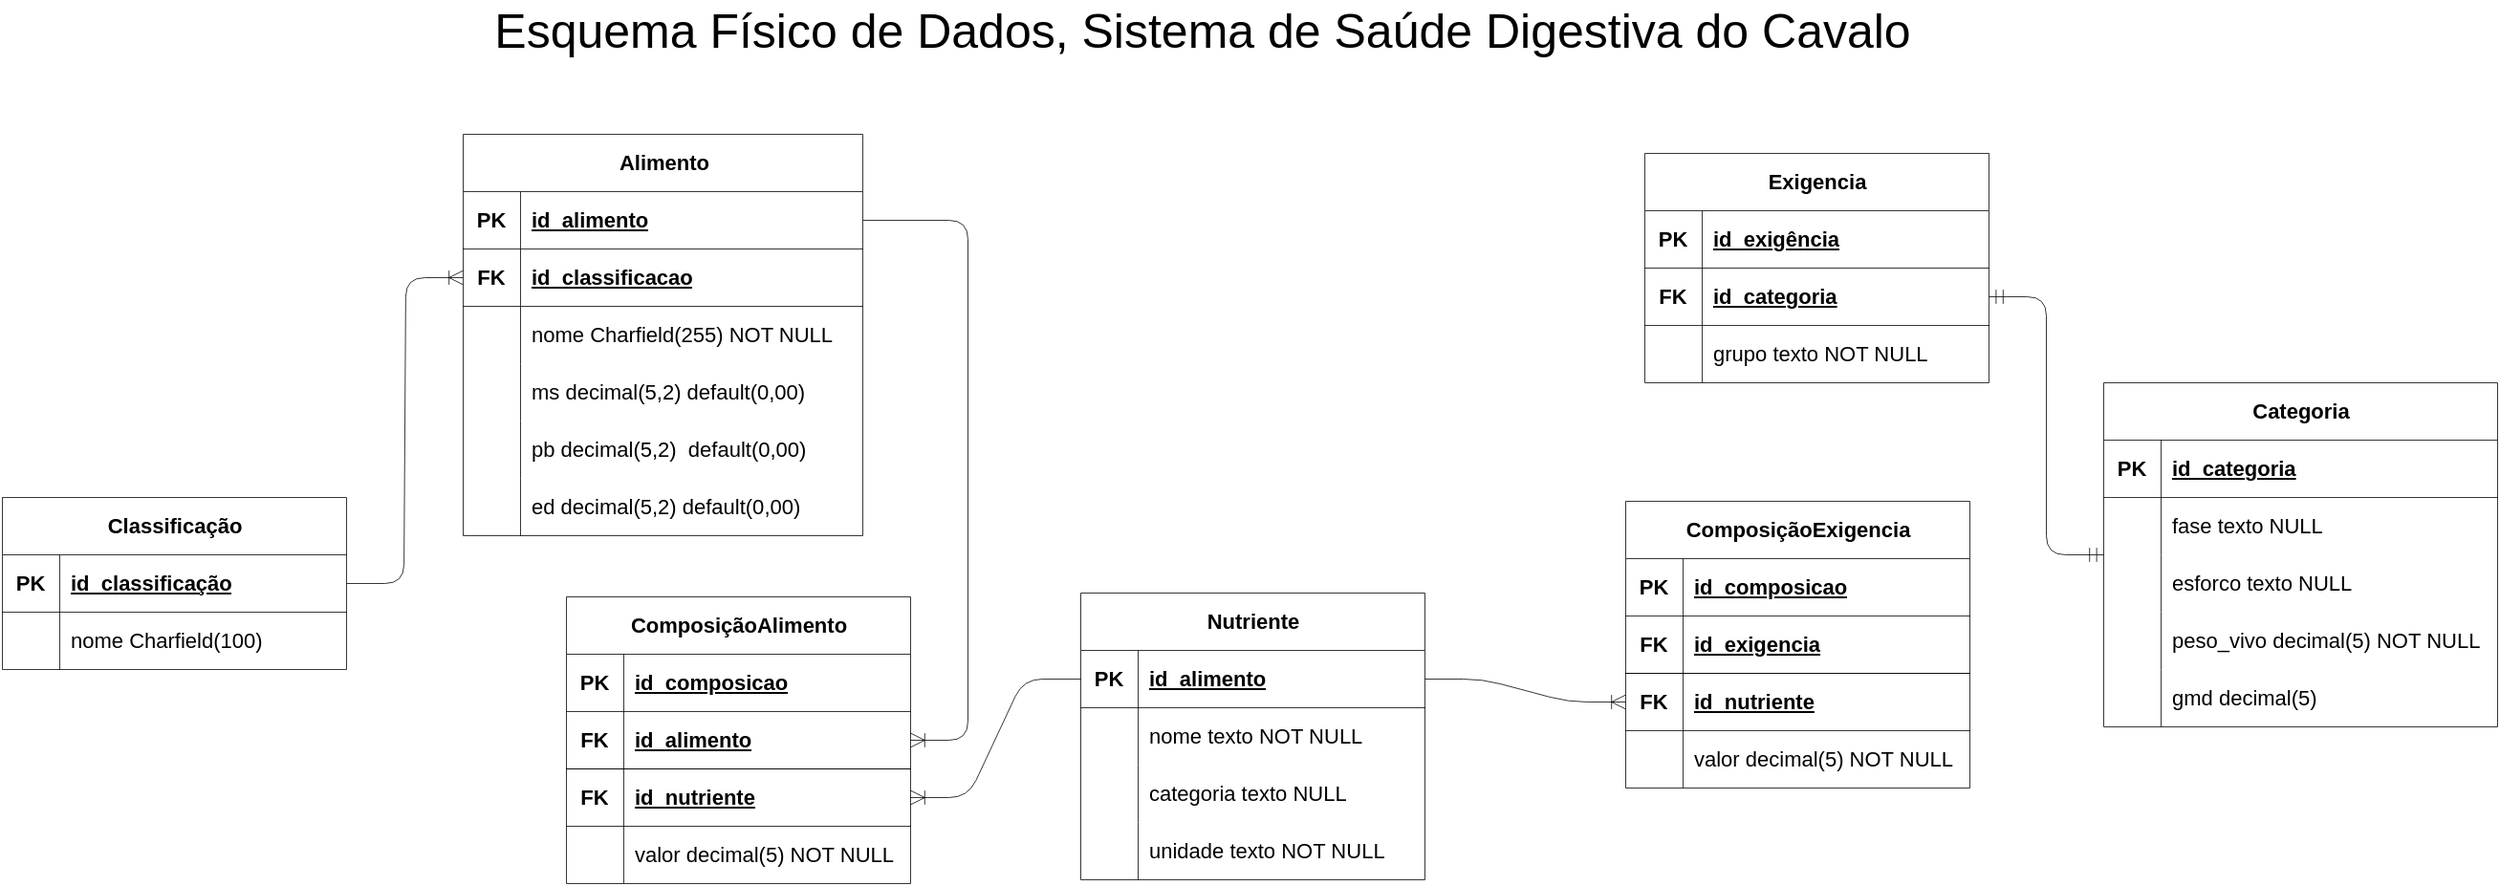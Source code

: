 <mxfile version="27.0.9">
  <diagram name="Página-1" id="KPvdHJg00RffXIqC1usl">
    <mxGraphModel dx="2305" dy="1111" grid="1" gridSize="10" guides="1" tooltips="1" connect="1" arrows="1" fold="1" page="1" pageScale="1" pageWidth="1600" pageHeight="900" math="0" shadow="0">
      <root>
        <mxCell id="0" />
        <mxCell id="1" parent="0" />
        <mxCell id="pjU0xVYOS6cfPmqvlbLo-1" value="&lt;font style=&quot;font-size: 25px;&quot;&gt;Esquema Físico de Dados, Sistema de Saúde Digestiva do Cavalo&lt;/font&gt;" style="text;html=1;align=center;verticalAlign=middle;whiteSpace=wrap;rounded=0;fontFamily=Helvetica;fontSize=11;fontColor=default;labelBackgroundColor=default;" vertex="1" parent="1">
          <mxGeometry x="332" y="150" width="888" height="30" as="geometry" />
        </mxCell>
        <mxCell id="pjU0xVYOS6cfPmqvlbLo-2" value="Classificação" style="shape=table;startSize=30;container=1;collapsible=1;childLayout=tableLayout;fixedRows=1;rowLines=0;fontStyle=1;align=center;resizeLast=1;html=1;strokeColor=default;strokeWidth=0.394;verticalAlign=middle;spacing=0.394;fontFamily=Helvetica;fontSize=11;fontColor=default;labelBackgroundColor=default;fillColor=default;" vertex="1" parent="1">
          <mxGeometry x="148" y="410" width="180" height="90" as="geometry" />
        </mxCell>
        <mxCell id="pjU0xVYOS6cfPmqvlbLo-3" value="" style="shape=tableRow;horizontal=0;startSize=0;swimlaneHead=0;swimlaneBody=0;fillColor=none;collapsible=0;dropTarget=0;points=[[0,0.5],[1,0.5]];portConstraint=eastwest;top=0;left=0;right=0;bottom=1;strokeColor=default;strokeWidth=0.394;align=center;verticalAlign=middle;spacing=0.394;fontFamily=Helvetica;fontSize=11;fontColor=default;labelBackgroundColor=default;" vertex="1" parent="pjU0xVYOS6cfPmqvlbLo-2">
          <mxGeometry y="30" width="180" height="30" as="geometry" />
        </mxCell>
        <mxCell id="pjU0xVYOS6cfPmqvlbLo-4" value="PK" style="shape=partialRectangle;connectable=0;fillColor=none;top=0;left=0;bottom=0;right=0;fontStyle=1;overflow=hidden;whiteSpace=wrap;html=1;strokeColor=default;strokeWidth=0.394;align=center;verticalAlign=middle;spacing=0.394;fontFamily=Helvetica;fontSize=11;fontColor=default;labelBackgroundColor=default;" vertex="1" parent="pjU0xVYOS6cfPmqvlbLo-3">
          <mxGeometry width="30" height="30" as="geometry">
            <mxRectangle width="30" height="30" as="alternateBounds" />
          </mxGeometry>
        </mxCell>
        <mxCell id="pjU0xVYOS6cfPmqvlbLo-5" value="id_classificação" style="shape=partialRectangle;connectable=0;fillColor=none;top=0;left=0;bottom=0;right=0;align=left;spacingLeft=6;fontStyle=5;overflow=hidden;whiteSpace=wrap;html=1;strokeColor=default;strokeWidth=0.394;verticalAlign=middle;spacing=0.394;fontFamily=Helvetica;fontSize=11;fontColor=default;labelBackgroundColor=default;" vertex="1" parent="pjU0xVYOS6cfPmqvlbLo-3">
          <mxGeometry x="30" width="150" height="30" as="geometry">
            <mxRectangle width="150" height="30" as="alternateBounds" />
          </mxGeometry>
        </mxCell>
        <mxCell id="pjU0xVYOS6cfPmqvlbLo-6" value="" style="shape=tableRow;horizontal=0;startSize=0;swimlaneHead=0;swimlaneBody=0;fillColor=none;collapsible=0;dropTarget=0;points=[[0,0.5],[1,0.5]];portConstraint=eastwest;top=0;left=0;right=0;bottom=0;strokeColor=default;strokeWidth=0.394;align=center;verticalAlign=middle;spacing=0.394;fontFamily=Helvetica;fontSize=11;fontColor=default;labelBackgroundColor=default;" vertex="1" parent="pjU0xVYOS6cfPmqvlbLo-2">
          <mxGeometry y="60" width="180" height="30" as="geometry" />
        </mxCell>
        <mxCell id="pjU0xVYOS6cfPmqvlbLo-7" value="" style="shape=partialRectangle;connectable=0;fillColor=none;top=0;left=0;bottom=0;right=0;editable=1;overflow=hidden;whiteSpace=wrap;html=1;strokeColor=default;strokeWidth=0.394;align=center;verticalAlign=middle;spacing=0.394;fontFamily=Helvetica;fontSize=11;fontColor=default;labelBackgroundColor=default;" vertex="1" parent="pjU0xVYOS6cfPmqvlbLo-6">
          <mxGeometry width="30" height="30" as="geometry">
            <mxRectangle width="30" height="30" as="alternateBounds" />
          </mxGeometry>
        </mxCell>
        <mxCell id="pjU0xVYOS6cfPmqvlbLo-8" value="nome Charfield(100)" style="shape=partialRectangle;connectable=0;fillColor=none;top=0;left=0;bottom=0;right=0;align=left;spacingLeft=6;overflow=hidden;whiteSpace=wrap;html=1;strokeColor=default;strokeWidth=0.394;verticalAlign=middle;spacing=0.394;fontFamily=Helvetica;fontSize=11;fontColor=default;labelBackgroundColor=default;" vertex="1" parent="pjU0xVYOS6cfPmqvlbLo-6">
          <mxGeometry x="30" width="150" height="30" as="geometry">
            <mxRectangle width="150" height="30" as="alternateBounds" />
          </mxGeometry>
        </mxCell>
        <mxCell id="pjU0xVYOS6cfPmqvlbLo-9" value="Nutriente" style="shape=table;startSize=30;container=1;collapsible=1;childLayout=tableLayout;fixedRows=1;rowLines=0;fontStyle=1;align=center;resizeLast=1;html=1;strokeColor=default;strokeWidth=0.394;verticalAlign=middle;spacing=0.394;fontFamily=Helvetica;fontSize=11;fontColor=default;labelBackgroundColor=default;fillColor=default;" vertex="1" parent="1">
          <mxGeometry x="712" y="460" width="180" height="150" as="geometry" />
        </mxCell>
        <mxCell id="pjU0xVYOS6cfPmqvlbLo-10" value="" style="shape=tableRow;horizontal=0;startSize=0;swimlaneHead=0;swimlaneBody=0;fillColor=none;collapsible=0;dropTarget=0;points=[[0,0.5],[1,0.5]];portConstraint=eastwest;top=0;left=0;right=0;bottom=1;strokeColor=default;strokeWidth=0.394;align=center;verticalAlign=middle;spacing=0.394;fontFamily=Helvetica;fontSize=11;fontColor=default;labelBackgroundColor=default;" vertex="1" parent="pjU0xVYOS6cfPmqvlbLo-9">
          <mxGeometry y="30" width="180" height="30" as="geometry" />
        </mxCell>
        <mxCell id="pjU0xVYOS6cfPmqvlbLo-11" value="PK" style="shape=partialRectangle;connectable=0;fillColor=none;top=0;left=0;bottom=0;right=0;fontStyle=1;overflow=hidden;whiteSpace=wrap;html=1;strokeColor=default;strokeWidth=0.394;align=center;verticalAlign=middle;spacing=0.394;fontFamily=Helvetica;fontSize=11;fontColor=default;labelBackgroundColor=default;" vertex="1" parent="pjU0xVYOS6cfPmqvlbLo-10">
          <mxGeometry width="30" height="30" as="geometry">
            <mxRectangle width="30" height="30" as="alternateBounds" />
          </mxGeometry>
        </mxCell>
        <mxCell id="pjU0xVYOS6cfPmqvlbLo-12" value="id_alimento" style="shape=partialRectangle;connectable=0;fillColor=none;top=0;left=0;bottom=0;right=0;align=left;spacingLeft=6;fontStyle=5;overflow=hidden;whiteSpace=wrap;html=1;strokeColor=default;strokeWidth=0.394;verticalAlign=middle;spacing=0.394;fontFamily=Helvetica;fontSize=11;fontColor=default;labelBackgroundColor=default;" vertex="1" parent="pjU0xVYOS6cfPmqvlbLo-10">
          <mxGeometry x="30" width="150" height="30" as="geometry">
            <mxRectangle width="150" height="30" as="alternateBounds" />
          </mxGeometry>
        </mxCell>
        <mxCell id="pjU0xVYOS6cfPmqvlbLo-13" value="" style="shape=tableRow;horizontal=0;startSize=0;swimlaneHead=0;swimlaneBody=0;fillColor=none;collapsible=0;dropTarget=0;points=[[0,0.5],[1,0.5]];portConstraint=eastwest;top=0;left=0;right=0;bottom=0;strokeColor=default;strokeWidth=0.394;align=center;verticalAlign=middle;spacing=0.394;fontFamily=Helvetica;fontSize=11;fontColor=default;labelBackgroundColor=default;" vertex="1" parent="pjU0xVYOS6cfPmqvlbLo-9">
          <mxGeometry y="60" width="180" height="30" as="geometry" />
        </mxCell>
        <mxCell id="pjU0xVYOS6cfPmqvlbLo-14" value="" style="shape=partialRectangle;connectable=0;fillColor=none;top=0;left=0;bottom=0;right=0;editable=1;overflow=hidden;whiteSpace=wrap;html=1;strokeColor=default;strokeWidth=0.394;align=center;verticalAlign=middle;spacing=0.394;fontFamily=Helvetica;fontSize=11;fontColor=default;labelBackgroundColor=default;" vertex="1" parent="pjU0xVYOS6cfPmqvlbLo-13">
          <mxGeometry width="30" height="30" as="geometry">
            <mxRectangle width="30" height="30" as="alternateBounds" />
          </mxGeometry>
        </mxCell>
        <mxCell id="pjU0xVYOS6cfPmqvlbLo-15" value="nome texto NOT NULL" style="shape=partialRectangle;connectable=0;fillColor=none;top=0;left=0;bottom=0;right=0;align=left;spacingLeft=6;overflow=hidden;whiteSpace=wrap;html=1;strokeColor=default;strokeWidth=0.394;verticalAlign=middle;spacing=0.394;fontFamily=Helvetica;fontSize=11;fontColor=default;labelBackgroundColor=default;" vertex="1" parent="pjU0xVYOS6cfPmqvlbLo-13">
          <mxGeometry x="30" width="150" height="30" as="geometry">
            <mxRectangle width="150" height="30" as="alternateBounds" />
          </mxGeometry>
        </mxCell>
        <mxCell id="pjU0xVYOS6cfPmqvlbLo-16" value="" style="shape=tableRow;horizontal=0;startSize=0;swimlaneHead=0;swimlaneBody=0;fillColor=none;collapsible=0;dropTarget=0;points=[[0,0.5],[1,0.5]];portConstraint=eastwest;top=0;left=0;right=0;bottom=0;strokeColor=default;strokeWidth=0.394;align=center;verticalAlign=middle;spacing=0.394;fontFamily=Helvetica;fontSize=11;fontColor=default;labelBackgroundColor=default;" vertex="1" parent="pjU0xVYOS6cfPmqvlbLo-9">
          <mxGeometry y="90" width="180" height="30" as="geometry" />
        </mxCell>
        <mxCell id="pjU0xVYOS6cfPmqvlbLo-17" value="" style="shape=partialRectangle;connectable=0;fillColor=none;top=0;left=0;bottom=0;right=0;editable=1;overflow=hidden;whiteSpace=wrap;html=1;strokeColor=default;strokeWidth=0.394;align=center;verticalAlign=middle;spacing=0.394;fontFamily=Helvetica;fontSize=11;fontColor=default;labelBackgroundColor=default;" vertex="1" parent="pjU0xVYOS6cfPmqvlbLo-16">
          <mxGeometry width="30" height="30" as="geometry">
            <mxRectangle width="30" height="30" as="alternateBounds" />
          </mxGeometry>
        </mxCell>
        <mxCell id="pjU0xVYOS6cfPmqvlbLo-18" value="categoria texto NULL" style="shape=partialRectangle;connectable=0;fillColor=none;top=0;left=0;bottom=0;right=0;align=left;spacingLeft=6;overflow=hidden;whiteSpace=wrap;html=1;strokeColor=default;strokeWidth=0.394;verticalAlign=middle;spacing=0.394;fontFamily=Helvetica;fontSize=11;fontColor=default;labelBackgroundColor=default;" vertex="1" parent="pjU0xVYOS6cfPmqvlbLo-16">
          <mxGeometry x="30" width="150" height="30" as="geometry">
            <mxRectangle width="150" height="30" as="alternateBounds" />
          </mxGeometry>
        </mxCell>
        <mxCell id="pjU0xVYOS6cfPmqvlbLo-19" value="" style="shape=tableRow;horizontal=0;startSize=0;swimlaneHead=0;swimlaneBody=0;fillColor=none;collapsible=0;dropTarget=0;points=[[0,0.5],[1,0.5]];portConstraint=eastwest;top=0;left=0;right=0;bottom=0;strokeColor=default;strokeWidth=0.394;align=center;verticalAlign=middle;spacing=0.394;fontFamily=Helvetica;fontSize=11;fontColor=default;labelBackgroundColor=default;" vertex="1" parent="pjU0xVYOS6cfPmqvlbLo-9">
          <mxGeometry y="120" width="180" height="30" as="geometry" />
        </mxCell>
        <mxCell id="pjU0xVYOS6cfPmqvlbLo-20" value="" style="shape=partialRectangle;connectable=0;fillColor=none;top=0;left=0;bottom=0;right=0;editable=1;overflow=hidden;whiteSpace=wrap;html=1;strokeColor=default;strokeWidth=0.394;align=center;verticalAlign=middle;spacing=0.394;fontFamily=Helvetica;fontSize=11;fontColor=default;labelBackgroundColor=default;" vertex="1" parent="pjU0xVYOS6cfPmqvlbLo-19">
          <mxGeometry width="30" height="30" as="geometry">
            <mxRectangle width="30" height="30" as="alternateBounds" />
          </mxGeometry>
        </mxCell>
        <mxCell id="pjU0xVYOS6cfPmqvlbLo-21" value="unidade texto NOT NULL" style="shape=partialRectangle;connectable=0;fillColor=none;top=0;left=0;bottom=0;right=0;align=left;spacingLeft=6;overflow=hidden;whiteSpace=wrap;html=1;strokeColor=default;strokeWidth=0.394;verticalAlign=middle;spacing=0.394;fontFamily=Helvetica;fontSize=11;fontColor=default;labelBackgroundColor=default;" vertex="1" parent="pjU0xVYOS6cfPmqvlbLo-19">
          <mxGeometry x="30" width="150" height="30" as="geometry">
            <mxRectangle width="150" height="30" as="alternateBounds" />
          </mxGeometry>
        </mxCell>
        <mxCell id="pjU0xVYOS6cfPmqvlbLo-22" style="edgeStyle=entityRelationEdgeStyle;shape=connector;curved=0;rounded=1;orthogonalLoop=1;jettySize=auto;html=1;shadow=0;strokeColor=default;strokeWidth=0.394;align=center;verticalAlign=middle;fontFamily=Helvetica;fontSize=12;fontColor=default;labelBackgroundColor=default;endArrow=ERmandOne;flowAnimation=0;startFill=0;startArrow=ERmandOne;endFill=0;" edge="1" parent="1" source="pjU0xVYOS6cfPmqvlbLo-23" target="pjU0xVYOS6cfPmqvlbLo-56">
          <mxGeometry relative="1" as="geometry" />
        </mxCell>
        <mxCell id="pjU0xVYOS6cfPmqvlbLo-23" value="Categoria" style="shape=table;startSize=30;container=1;collapsible=1;childLayout=tableLayout;fixedRows=1;rowLines=0;fontStyle=1;align=center;resizeLast=1;html=1;strokeColor=default;strokeWidth=0.394;verticalAlign=middle;spacing=0.394;fontFamily=Helvetica;fontSize=11;fontColor=default;labelBackgroundColor=default;fillColor=default;" vertex="1" parent="1">
          <mxGeometry x="1247" y="350" width="206" height="180" as="geometry" />
        </mxCell>
        <mxCell id="pjU0xVYOS6cfPmqvlbLo-24" value="" style="shape=tableRow;horizontal=0;startSize=0;swimlaneHead=0;swimlaneBody=0;fillColor=none;collapsible=0;dropTarget=0;points=[[0,0.5],[1,0.5]];portConstraint=eastwest;top=0;left=0;right=0;bottom=1;strokeColor=default;strokeWidth=0.394;align=center;verticalAlign=middle;spacing=0.394;fontFamily=Helvetica;fontSize=11;fontColor=default;labelBackgroundColor=default;" vertex="1" parent="pjU0xVYOS6cfPmqvlbLo-23">
          <mxGeometry y="30" width="206" height="30" as="geometry" />
        </mxCell>
        <mxCell id="pjU0xVYOS6cfPmqvlbLo-25" value="PK" style="shape=partialRectangle;connectable=0;fillColor=none;top=0;left=0;bottom=0;right=0;fontStyle=1;overflow=hidden;whiteSpace=wrap;html=1;strokeColor=default;strokeWidth=0.394;align=center;verticalAlign=middle;spacing=0.394;fontFamily=Helvetica;fontSize=11;fontColor=default;labelBackgroundColor=default;" vertex="1" parent="pjU0xVYOS6cfPmqvlbLo-24">
          <mxGeometry width="30" height="30" as="geometry">
            <mxRectangle width="30" height="30" as="alternateBounds" />
          </mxGeometry>
        </mxCell>
        <mxCell id="pjU0xVYOS6cfPmqvlbLo-26" value="id_categoria" style="shape=partialRectangle;connectable=0;fillColor=none;top=0;left=0;bottom=0;right=0;align=left;spacingLeft=6;fontStyle=5;overflow=hidden;whiteSpace=wrap;html=1;strokeColor=default;strokeWidth=0.394;verticalAlign=middle;spacing=0.394;fontFamily=Helvetica;fontSize=11;fontColor=default;labelBackgroundColor=default;" vertex="1" parent="pjU0xVYOS6cfPmqvlbLo-24">
          <mxGeometry x="30" width="176" height="30" as="geometry">
            <mxRectangle width="176" height="30" as="alternateBounds" />
          </mxGeometry>
        </mxCell>
        <mxCell id="pjU0xVYOS6cfPmqvlbLo-27" value="" style="shape=tableRow;horizontal=0;startSize=0;swimlaneHead=0;swimlaneBody=0;fillColor=none;collapsible=0;dropTarget=0;points=[[0,0.5],[1,0.5]];portConstraint=eastwest;top=0;left=0;right=0;bottom=0;strokeColor=default;strokeWidth=0.394;align=center;verticalAlign=middle;spacing=0.394;fontFamily=Helvetica;fontSize=11;fontColor=default;labelBackgroundColor=default;" vertex="1" parent="pjU0xVYOS6cfPmqvlbLo-23">
          <mxGeometry y="60" width="206" height="30" as="geometry" />
        </mxCell>
        <mxCell id="pjU0xVYOS6cfPmqvlbLo-28" value="" style="shape=partialRectangle;connectable=0;fillColor=none;top=0;left=0;bottom=0;right=0;editable=1;overflow=hidden;whiteSpace=wrap;html=1;strokeColor=default;strokeWidth=0.394;align=center;verticalAlign=middle;spacing=0.394;fontFamily=Helvetica;fontSize=11;fontColor=default;labelBackgroundColor=default;" vertex="1" parent="pjU0xVYOS6cfPmqvlbLo-27">
          <mxGeometry width="30" height="30" as="geometry">
            <mxRectangle width="30" height="30" as="alternateBounds" />
          </mxGeometry>
        </mxCell>
        <mxCell id="pjU0xVYOS6cfPmqvlbLo-29" value="fase texto NULL" style="shape=partialRectangle;connectable=0;fillColor=none;top=0;left=0;bottom=0;right=0;align=left;spacingLeft=6;overflow=hidden;whiteSpace=wrap;html=1;strokeColor=default;strokeWidth=0.394;verticalAlign=middle;spacing=0.394;fontFamily=Helvetica;fontSize=11;fontColor=default;labelBackgroundColor=default;" vertex="1" parent="pjU0xVYOS6cfPmqvlbLo-27">
          <mxGeometry x="30" width="176" height="30" as="geometry">
            <mxRectangle width="176" height="30" as="alternateBounds" />
          </mxGeometry>
        </mxCell>
        <mxCell id="pjU0xVYOS6cfPmqvlbLo-30" value="" style="shape=tableRow;horizontal=0;startSize=0;swimlaneHead=0;swimlaneBody=0;fillColor=none;collapsible=0;dropTarget=0;points=[[0,0.5],[1,0.5]];portConstraint=eastwest;top=0;left=0;right=0;bottom=0;strokeColor=default;strokeWidth=0.394;align=center;verticalAlign=middle;spacing=0.394;fontFamily=Helvetica;fontSize=11;fontColor=default;labelBackgroundColor=default;" vertex="1" parent="pjU0xVYOS6cfPmqvlbLo-23">
          <mxGeometry y="90" width="206" height="30" as="geometry" />
        </mxCell>
        <mxCell id="pjU0xVYOS6cfPmqvlbLo-31" value="" style="shape=partialRectangle;connectable=0;fillColor=none;top=0;left=0;bottom=0;right=0;editable=1;overflow=hidden;whiteSpace=wrap;html=1;strokeColor=default;strokeWidth=0.394;align=center;verticalAlign=middle;spacing=0.394;fontFamily=Helvetica;fontSize=11;fontColor=default;labelBackgroundColor=default;" vertex="1" parent="pjU0xVYOS6cfPmqvlbLo-30">
          <mxGeometry width="30" height="30" as="geometry">
            <mxRectangle width="30" height="30" as="alternateBounds" />
          </mxGeometry>
        </mxCell>
        <mxCell id="pjU0xVYOS6cfPmqvlbLo-32" value="esforco texto NULL&lt;span style=&quot;white-space: pre;&quot;&gt;&#x9;&lt;/span&gt;" style="shape=partialRectangle;connectable=0;fillColor=none;top=0;left=0;bottom=0;right=0;align=left;spacingLeft=6;overflow=hidden;whiteSpace=wrap;html=1;strokeColor=default;strokeWidth=0.394;verticalAlign=middle;spacing=0.394;fontFamily=Helvetica;fontSize=11;fontColor=default;labelBackgroundColor=default;" vertex="1" parent="pjU0xVYOS6cfPmqvlbLo-30">
          <mxGeometry x="30" width="176" height="30" as="geometry">
            <mxRectangle width="176" height="30" as="alternateBounds" />
          </mxGeometry>
        </mxCell>
        <mxCell id="pjU0xVYOS6cfPmqvlbLo-33" value="" style="shape=tableRow;horizontal=0;startSize=0;swimlaneHead=0;swimlaneBody=0;fillColor=none;collapsible=0;dropTarget=0;points=[[0,0.5],[1,0.5]];portConstraint=eastwest;top=0;left=0;right=0;bottom=0;strokeColor=default;strokeWidth=0.394;align=center;verticalAlign=middle;spacing=0.394;fontFamily=Helvetica;fontSize=11;fontColor=default;labelBackgroundColor=default;" vertex="1" parent="pjU0xVYOS6cfPmqvlbLo-23">
          <mxGeometry y="120" width="206" height="30" as="geometry" />
        </mxCell>
        <mxCell id="pjU0xVYOS6cfPmqvlbLo-34" value="" style="shape=partialRectangle;connectable=0;fillColor=none;top=0;left=0;bottom=0;right=0;editable=1;overflow=hidden;whiteSpace=wrap;html=1;strokeColor=default;strokeWidth=0.394;align=center;verticalAlign=middle;spacing=0.394;fontFamily=Helvetica;fontSize=11;fontColor=default;labelBackgroundColor=default;" vertex="1" parent="pjU0xVYOS6cfPmqvlbLo-33">
          <mxGeometry width="30" height="30" as="geometry">
            <mxRectangle width="30" height="30" as="alternateBounds" />
          </mxGeometry>
        </mxCell>
        <mxCell id="pjU0xVYOS6cfPmqvlbLo-35" value="peso_vivo decimal(5) NOT NULL" style="shape=partialRectangle;connectable=0;fillColor=none;top=0;left=0;bottom=0;right=0;align=left;spacingLeft=6;overflow=hidden;whiteSpace=wrap;html=1;strokeColor=default;strokeWidth=0.394;verticalAlign=middle;spacing=0.394;fontFamily=Helvetica;fontSize=11;fontColor=default;labelBackgroundColor=default;" vertex="1" parent="pjU0xVYOS6cfPmqvlbLo-33">
          <mxGeometry x="30" width="176" height="30" as="geometry">
            <mxRectangle width="176" height="30" as="alternateBounds" />
          </mxGeometry>
        </mxCell>
        <mxCell id="pjU0xVYOS6cfPmqvlbLo-36" value="" style="shape=tableRow;horizontal=0;startSize=0;swimlaneHead=0;swimlaneBody=0;fillColor=none;collapsible=0;dropTarget=0;points=[[0,0.5],[1,0.5]];portConstraint=eastwest;top=0;left=0;right=0;bottom=0;strokeColor=default;strokeWidth=0.394;align=center;verticalAlign=middle;spacing=0.394;fontFamily=Helvetica;fontSize=11;fontColor=default;labelBackgroundColor=default;" vertex="1" parent="pjU0xVYOS6cfPmqvlbLo-23">
          <mxGeometry y="150" width="206" height="30" as="geometry" />
        </mxCell>
        <mxCell id="pjU0xVYOS6cfPmqvlbLo-37" value="" style="shape=partialRectangle;connectable=0;fillColor=none;top=0;left=0;bottom=0;right=0;editable=1;overflow=hidden;whiteSpace=wrap;html=1;strokeColor=default;strokeWidth=0.394;align=center;verticalAlign=middle;spacing=0.394;fontFamily=Helvetica;fontSize=11;fontColor=default;labelBackgroundColor=default;" vertex="1" parent="pjU0xVYOS6cfPmqvlbLo-36">
          <mxGeometry width="30" height="30" as="geometry">
            <mxRectangle width="30" height="30" as="alternateBounds" />
          </mxGeometry>
        </mxCell>
        <mxCell id="pjU0xVYOS6cfPmqvlbLo-38" value="gmd decimal(5)" style="shape=partialRectangle;connectable=0;fillColor=none;top=0;left=0;bottom=0;right=0;align=left;spacingLeft=6;overflow=hidden;whiteSpace=wrap;html=1;strokeColor=default;strokeWidth=0.394;verticalAlign=middle;spacing=0.394;fontFamily=Helvetica;fontSize=11;fontColor=default;labelBackgroundColor=default;" vertex="1" parent="pjU0xVYOS6cfPmqvlbLo-36">
          <mxGeometry x="30" width="176" height="30" as="geometry">
            <mxRectangle width="176" height="30" as="alternateBounds" />
          </mxGeometry>
        </mxCell>
        <mxCell id="pjU0xVYOS6cfPmqvlbLo-39" value="ComposiçãoExigencia" style="shape=table;startSize=30;container=1;collapsible=1;childLayout=tableLayout;fixedRows=1;rowLines=0;fontStyle=1;align=center;resizeLast=1;html=1;strokeColor=default;strokeWidth=0.394;verticalAlign=middle;spacing=0.394;fontFamily=Helvetica;fontSize=11;fontColor=default;labelBackgroundColor=default;fillColor=default;" vertex="1" parent="1">
          <mxGeometry x="997" y="412" width="180" height="150" as="geometry" />
        </mxCell>
        <mxCell id="pjU0xVYOS6cfPmqvlbLo-40" value="" style="shape=tableRow;horizontal=0;startSize=0;swimlaneHead=0;swimlaneBody=0;fillColor=none;collapsible=0;dropTarget=0;points=[[0,0.5],[1,0.5]];portConstraint=eastwest;top=0;left=0;right=0;bottom=1;strokeColor=default;strokeWidth=0.394;align=center;verticalAlign=middle;spacing=0.394;fontFamily=Helvetica;fontSize=11;fontColor=default;labelBackgroundColor=default;" vertex="1" parent="pjU0xVYOS6cfPmqvlbLo-39">
          <mxGeometry y="30" width="180" height="30" as="geometry" />
        </mxCell>
        <mxCell id="pjU0xVYOS6cfPmqvlbLo-41" value="&lt;b&gt;PK&lt;/b&gt;" style="shape=partialRectangle;connectable=0;fillColor=none;top=0;left=0;bottom=0;right=0;editable=1;overflow=hidden;whiteSpace=wrap;html=1;strokeColor=default;strokeWidth=0.394;align=center;verticalAlign=middle;spacing=0.394;fontFamily=Helvetica;fontSize=11;fontColor=default;labelBackgroundColor=default;" vertex="1" parent="pjU0xVYOS6cfPmqvlbLo-40">
          <mxGeometry width="30" height="30" as="geometry">
            <mxRectangle width="30" height="30" as="alternateBounds" />
          </mxGeometry>
        </mxCell>
        <mxCell id="pjU0xVYOS6cfPmqvlbLo-42" value="&lt;u&gt;&lt;b&gt;id_composicao&lt;/b&gt;&lt;/u&gt;" style="shape=partialRectangle;connectable=0;fillColor=none;top=0;left=0;bottom=0;right=0;align=left;spacingLeft=6;overflow=hidden;whiteSpace=wrap;html=1;strokeColor=default;strokeWidth=0.394;verticalAlign=middle;spacing=0.394;fontFamily=Helvetica;fontSize=11;fontColor=default;labelBackgroundColor=default;" vertex="1" parent="pjU0xVYOS6cfPmqvlbLo-40">
          <mxGeometry x="30" width="150" height="30" as="geometry">
            <mxRectangle width="150" height="30" as="alternateBounds" />
          </mxGeometry>
        </mxCell>
        <mxCell id="pjU0xVYOS6cfPmqvlbLo-43" value="" style="shape=tableRow;horizontal=0;startSize=0;swimlaneHead=0;swimlaneBody=0;fillColor=none;collapsible=0;dropTarget=0;points=[[0,0.5],[1,0.5]];portConstraint=eastwest;top=0;left=0;right=0;bottom=1;strokeColor=default;strokeWidth=0.394;align=center;verticalAlign=middle;spacing=0.394;fontFamily=Helvetica;fontSize=11;fontColor=default;labelBackgroundColor=default;" vertex="1" parent="pjU0xVYOS6cfPmqvlbLo-39">
          <mxGeometry y="60" width="180" height="30" as="geometry" />
        </mxCell>
        <mxCell id="pjU0xVYOS6cfPmqvlbLo-44" value="&lt;b&gt;FK&lt;/b&gt;" style="shape=partialRectangle;connectable=0;fillColor=none;top=0;left=0;bottom=0;right=0;editable=1;overflow=hidden;whiteSpace=wrap;html=1;strokeColor=default;strokeWidth=0.394;align=center;verticalAlign=middle;spacing=0.394;fontFamily=Helvetica;fontSize=11;fontColor=default;labelBackgroundColor=default;" vertex="1" parent="pjU0xVYOS6cfPmqvlbLo-43">
          <mxGeometry width="30" height="30" as="geometry">
            <mxRectangle width="30" height="30" as="alternateBounds" />
          </mxGeometry>
        </mxCell>
        <mxCell id="pjU0xVYOS6cfPmqvlbLo-45" value="&lt;u&gt;&lt;b&gt;id_exigencia&lt;/b&gt;&lt;/u&gt;" style="shape=partialRectangle;connectable=0;fillColor=none;top=0;left=0;bottom=0;right=0;align=left;spacingLeft=6;overflow=hidden;whiteSpace=wrap;html=1;strokeColor=default;strokeWidth=0.394;verticalAlign=middle;spacing=0.394;fontFamily=Helvetica;fontSize=11;fontColor=default;labelBackgroundColor=default;" vertex="1" parent="pjU0xVYOS6cfPmqvlbLo-43">
          <mxGeometry x="30" width="150" height="30" as="geometry">
            <mxRectangle width="150" height="30" as="alternateBounds" />
          </mxGeometry>
        </mxCell>
        <mxCell id="pjU0xVYOS6cfPmqvlbLo-46" value="" style="shape=tableRow;horizontal=0;startSize=0;swimlaneHead=0;swimlaneBody=0;fillColor=none;collapsible=0;dropTarget=0;points=[[0,0.5],[1,0.5]];portConstraint=eastwest;top=1;left=0;right=0;bottom=1;strokeColor=default;strokeWidth=0.394;align=center;verticalAlign=middle;spacing=0.394;fontFamily=Helvetica;fontSize=11;fontColor=default;labelBackgroundColor=default;" vertex="1" parent="pjU0xVYOS6cfPmqvlbLo-39">
          <mxGeometry y="90" width="180" height="30" as="geometry" />
        </mxCell>
        <mxCell id="pjU0xVYOS6cfPmqvlbLo-47" value="&lt;b&gt;FK&lt;/b&gt;" style="shape=partialRectangle;connectable=0;fillColor=none;top=0;left=0;bottom=0;right=0;editable=1;overflow=hidden;whiteSpace=wrap;html=1;strokeColor=default;strokeWidth=0.394;align=center;verticalAlign=middle;spacing=0.394;fontFamily=Helvetica;fontSize=11;fontColor=default;labelBackgroundColor=default;" vertex="1" parent="pjU0xVYOS6cfPmqvlbLo-46">
          <mxGeometry width="30" height="30" as="geometry">
            <mxRectangle width="30" height="30" as="alternateBounds" />
          </mxGeometry>
        </mxCell>
        <mxCell id="pjU0xVYOS6cfPmqvlbLo-48" value="&lt;u&gt;&lt;b&gt;id_nutriente&lt;/b&gt;&lt;/u&gt;" style="shape=partialRectangle;connectable=0;fillColor=none;top=0;left=0;bottom=0;right=0;align=left;spacingLeft=6;overflow=hidden;whiteSpace=wrap;html=1;strokeColor=default;strokeWidth=0.394;verticalAlign=middle;spacing=0.394;fontFamily=Helvetica;fontSize=11;fontColor=default;labelBackgroundColor=default;" vertex="1" parent="pjU0xVYOS6cfPmqvlbLo-46">
          <mxGeometry x="30" width="150" height="30" as="geometry">
            <mxRectangle width="150" height="30" as="alternateBounds" />
          </mxGeometry>
        </mxCell>
        <mxCell id="pjU0xVYOS6cfPmqvlbLo-49" value="" style="shape=tableRow;horizontal=0;startSize=0;swimlaneHead=0;swimlaneBody=0;fillColor=none;collapsible=0;dropTarget=0;points=[[0,0.5],[1,0.5]];portConstraint=eastwest;top=0;left=0;right=0;bottom=0;strokeColor=default;strokeWidth=0.394;align=center;verticalAlign=middle;spacing=0.394;fontFamily=Helvetica;fontSize=11;fontColor=default;labelBackgroundColor=default;" vertex="1" parent="pjU0xVYOS6cfPmqvlbLo-39">
          <mxGeometry y="120" width="180" height="30" as="geometry" />
        </mxCell>
        <mxCell id="pjU0xVYOS6cfPmqvlbLo-50" value="" style="shape=partialRectangle;connectable=0;fillColor=none;top=0;left=0;bottom=0;right=0;editable=1;overflow=hidden;whiteSpace=wrap;html=1;strokeColor=default;strokeWidth=0.394;align=center;verticalAlign=middle;spacing=0.394;fontFamily=Helvetica;fontSize=11;fontColor=default;labelBackgroundColor=default;" vertex="1" parent="pjU0xVYOS6cfPmqvlbLo-49">
          <mxGeometry width="30" height="30" as="geometry">
            <mxRectangle width="30" height="30" as="alternateBounds" />
          </mxGeometry>
        </mxCell>
        <mxCell id="pjU0xVYOS6cfPmqvlbLo-51" value="valor decimal(5) NOT NULL" style="shape=partialRectangle;connectable=0;fillColor=none;top=0;left=0;bottom=0;right=0;align=left;spacingLeft=6;overflow=hidden;whiteSpace=wrap;html=1;strokeColor=default;strokeWidth=0.394;verticalAlign=middle;spacing=0.394;fontFamily=Helvetica;fontSize=11;fontColor=default;labelBackgroundColor=default;" vertex="1" parent="pjU0xVYOS6cfPmqvlbLo-49">
          <mxGeometry x="30" width="150" height="30" as="geometry">
            <mxRectangle width="150" height="30" as="alternateBounds" />
          </mxGeometry>
        </mxCell>
        <mxCell id="pjU0xVYOS6cfPmqvlbLo-52" value="Exigencia" style="shape=table;startSize=30;container=1;collapsible=1;childLayout=tableLayout;fixedRows=1;rowLines=0;fontStyle=1;align=center;resizeLast=1;html=1;strokeColor=default;strokeWidth=0.394;verticalAlign=middle;spacing=0.394;fontFamily=Helvetica;fontSize=11;fontColor=default;labelBackgroundColor=default;fillColor=default;" vertex="1" parent="1">
          <mxGeometry x="1007" y="230" width="180" height="120" as="geometry" />
        </mxCell>
        <mxCell id="pjU0xVYOS6cfPmqvlbLo-53" value="" style="shape=tableRow;horizontal=0;startSize=0;swimlaneHead=0;swimlaneBody=0;fillColor=none;collapsible=0;dropTarget=0;points=[[0,0.5],[1,0.5]];portConstraint=eastwest;top=0;left=0;right=0;bottom=1;strokeColor=default;strokeWidth=0.394;align=center;verticalAlign=middle;spacing=0.394;fontFamily=Helvetica;fontSize=11;fontColor=default;labelBackgroundColor=default;" vertex="1" parent="pjU0xVYOS6cfPmqvlbLo-52">
          <mxGeometry y="30" width="180" height="30" as="geometry" />
        </mxCell>
        <mxCell id="pjU0xVYOS6cfPmqvlbLo-54" value="PK" style="shape=partialRectangle;connectable=0;fillColor=none;top=0;left=0;bottom=0;right=0;fontStyle=1;overflow=hidden;whiteSpace=wrap;html=1;strokeColor=default;strokeWidth=0.394;align=center;verticalAlign=middle;spacing=0.394;fontFamily=Helvetica;fontSize=11;fontColor=default;labelBackgroundColor=default;" vertex="1" parent="pjU0xVYOS6cfPmqvlbLo-53">
          <mxGeometry width="30" height="30" as="geometry">
            <mxRectangle width="30" height="30" as="alternateBounds" />
          </mxGeometry>
        </mxCell>
        <mxCell id="pjU0xVYOS6cfPmqvlbLo-55" value="id_exigência" style="shape=partialRectangle;connectable=0;fillColor=none;top=0;left=0;bottom=0;right=0;align=left;spacingLeft=6;fontStyle=5;overflow=hidden;whiteSpace=wrap;html=1;strokeColor=default;strokeWidth=0.394;verticalAlign=middle;spacing=0.394;fontFamily=Helvetica;fontSize=11;fontColor=default;labelBackgroundColor=default;" vertex="1" parent="pjU0xVYOS6cfPmqvlbLo-53">
          <mxGeometry x="30" width="150" height="30" as="geometry">
            <mxRectangle width="150" height="30" as="alternateBounds" />
          </mxGeometry>
        </mxCell>
        <mxCell id="pjU0xVYOS6cfPmqvlbLo-56" value="" style="shape=tableRow;horizontal=0;startSize=0;swimlaneHead=0;swimlaneBody=0;fillColor=none;collapsible=0;dropTarget=0;points=[[0,0.5],[1,0.5]];portConstraint=eastwest;top=0;left=0;right=0;bottom=1;strokeColor=default;strokeWidth=0.394;align=center;verticalAlign=middle;spacing=0.394;fontFamily=Helvetica;fontSize=11;fontColor=default;labelBackgroundColor=default;" vertex="1" parent="pjU0xVYOS6cfPmqvlbLo-52">
          <mxGeometry y="60" width="180" height="30" as="geometry" />
        </mxCell>
        <mxCell id="pjU0xVYOS6cfPmqvlbLo-57" value="&lt;b&gt;FK&lt;/b&gt;" style="shape=partialRectangle;connectable=0;fillColor=none;top=0;left=0;bottom=0;right=0;editable=1;overflow=hidden;whiteSpace=wrap;html=1;strokeColor=default;strokeWidth=0.394;align=center;verticalAlign=middle;spacing=0.394;fontFamily=Helvetica;fontSize=11;fontColor=default;labelBackgroundColor=default;" vertex="1" parent="pjU0xVYOS6cfPmqvlbLo-56">
          <mxGeometry width="30" height="30" as="geometry">
            <mxRectangle width="30" height="30" as="alternateBounds" />
          </mxGeometry>
        </mxCell>
        <mxCell id="pjU0xVYOS6cfPmqvlbLo-58" value="&lt;b&gt;&lt;u&gt;id_categoria&lt;/u&gt;&lt;/b&gt;" style="shape=partialRectangle;connectable=0;fillColor=none;top=0;left=0;bottom=0;right=0;align=left;spacingLeft=6;overflow=hidden;whiteSpace=wrap;html=1;strokeColor=default;strokeWidth=0.394;verticalAlign=middle;spacing=0.394;fontFamily=Helvetica;fontSize=11;fontColor=default;labelBackgroundColor=default;" vertex="1" parent="pjU0xVYOS6cfPmqvlbLo-56">
          <mxGeometry x="30" width="150" height="30" as="geometry">
            <mxRectangle width="150" height="30" as="alternateBounds" />
          </mxGeometry>
        </mxCell>
        <mxCell id="pjU0xVYOS6cfPmqvlbLo-59" value="" style="shape=tableRow;horizontal=0;startSize=0;swimlaneHead=0;swimlaneBody=0;fillColor=none;collapsible=0;dropTarget=0;points=[[0,0.5],[1,0.5]];portConstraint=eastwest;top=0;left=0;right=0;bottom=0;strokeColor=default;strokeWidth=0.394;align=center;verticalAlign=middle;spacing=0.394;fontFamily=Helvetica;fontSize=11;fontColor=default;labelBackgroundColor=default;" vertex="1" parent="pjU0xVYOS6cfPmqvlbLo-52">
          <mxGeometry y="90" width="180" height="30" as="geometry" />
        </mxCell>
        <mxCell id="pjU0xVYOS6cfPmqvlbLo-60" value="" style="shape=partialRectangle;connectable=0;fillColor=none;top=0;left=0;bottom=0;right=0;editable=1;overflow=hidden;whiteSpace=wrap;html=1;strokeColor=default;strokeWidth=0.394;align=center;verticalAlign=middle;spacing=0.394;fontFamily=Helvetica;fontSize=11;fontColor=default;labelBackgroundColor=default;" vertex="1" parent="pjU0xVYOS6cfPmqvlbLo-59">
          <mxGeometry width="30" height="30" as="geometry">
            <mxRectangle width="30" height="30" as="alternateBounds" />
          </mxGeometry>
        </mxCell>
        <mxCell id="pjU0xVYOS6cfPmqvlbLo-61" value="grupo&lt;span style=&quot;background-color: light-dark(#ffffff, var(--ge-dark-color, #121212)); color: light-dark(rgb(0, 0, 0), rgb(255, 255, 255));&quot;&gt;&amp;nbsp;texto NOT NULL&lt;/span&gt;" style="shape=partialRectangle;connectable=0;fillColor=none;top=0;left=0;bottom=0;right=0;align=left;spacingLeft=6;overflow=hidden;whiteSpace=wrap;html=1;strokeColor=default;strokeWidth=0.394;verticalAlign=middle;spacing=0.394;fontFamily=Helvetica;fontSize=11;fontColor=default;labelBackgroundColor=default;" vertex="1" parent="pjU0xVYOS6cfPmqvlbLo-59">
          <mxGeometry x="30" width="150" height="30" as="geometry">
            <mxRectangle width="150" height="30" as="alternateBounds" />
          </mxGeometry>
        </mxCell>
        <mxCell id="pjU0xVYOS6cfPmqvlbLo-62" value="Alimento" style="shape=table;startSize=30;container=1;collapsible=1;childLayout=tableLayout;fixedRows=1;rowLines=0;fontStyle=1;align=center;resizeLast=1;html=1;strokeColor=default;strokeWidth=0.394;verticalAlign=middle;spacing=0.394;fontFamily=Helvetica;fontSize=11;fontColor=default;labelBackgroundColor=default;fillColor=default;" vertex="1" parent="1">
          <mxGeometry x="389" y="220" width="209" height="210" as="geometry" />
        </mxCell>
        <mxCell id="pjU0xVYOS6cfPmqvlbLo-63" value="" style="shape=tableRow;horizontal=0;startSize=0;swimlaneHead=0;swimlaneBody=0;fillColor=none;collapsible=0;dropTarget=0;points=[[0,0.5],[1,0.5]];portConstraint=eastwest;top=0;left=0;right=0;bottom=1;strokeColor=default;strokeWidth=0.394;align=center;verticalAlign=middle;spacing=0.394;fontFamily=Helvetica;fontSize=11;fontColor=default;labelBackgroundColor=default;" vertex="1" parent="pjU0xVYOS6cfPmqvlbLo-62">
          <mxGeometry y="30" width="209" height="30" as="geometry" />
        </mxCell>
        <mxCell id="pjU0xVYOS6cfPmqvlbLo-64" value="PK" style="shape=partialRectangle;connectable=0;fillColor=none;top=0;left=0;bottom=0;right=0;fontStyle=1;overflow=hidden;whiteSpace=wrap;html=1;strokeColor=default;strokeWidth=0.394;align=center;verticalAlign=middle;spacing=0.394;fontFamily=Helvetica;fontSize=11;fontColor=default;labelBackgroundColor=default;" vertex="1" parent="pjU0xVYOS6cfPmqvlbLo-63">
          <mxGeometry width="30" height="30" as="geometry">
            <mxRectangle width="30" height="30" as="alternateBounds" />
          </mxGeometry>
        </mxCell>
        <mxCell id="pjU0xVYOS6cfPmqvlbLo-65" value="id_alimento" style="shape=partialRectangle;connectable=0;fillColor=none;top=0;left=0;bottom=0;right=0;align=left;spacingLeft=6;fontStyle=5;overflow=hidden;whiteSpace=wrap;html=1;strokeColor=default;strokeWidth=0.394;verticalAlign=middle;spacing=0.394;fontFamily=Helvetica;fontSize=11;fontColor=default;labelBackgroundColor=default;" vertex="1" parent="pjU0xVYOS6cfPmqvlbLo-63">
          <mxGeometry x="30" width="179" height="30" as="geometry">
            <mxRectangle width="179" height="30" as="alternateBounds" />
          </mxGeometry>
        </mxCell>
        <mxCell id="pjU0xVYOS6cfPmqvlbLo-66" value="" style="shape=tableRow;horizontal=0;startSize=0;swimlaneHead=0;swimlaneBody=0;fillColor=none;collapsible=0;dropTarget=0;points=[[0,0.5],[1,0.5]];portConstraint=eastwest;top=0;left=0;right=0;bottom=1;strokeColor=default;strokeWidth=0.394;align=center;verticalAlign=middle;spacing=0.394;fontFamily=Helvetica;fontSize=11;fontColor=default;labelBackgroundColor=default;" vertex="1" parent="pjU0xVYOS6cfPmqvlbLo-62">
          <mxGeometry y="60" width="209" height="30" as="geometry" />
        </mxCell>
        <mxCell id="pjU0xVYOS6cfPmqvlbLo-67" value="FK" style="shape=partialRectangle;connectable=0;fillColor=none;top=0;left=0;bottom=0;right=0;fontStyle=1;overflow=hidden;whiteSpace=wrap;html=1;strokeColor=default;strokeWidth=0.394;align=center;verticalAlign=middle;spacing=0.394;fontFamily=Helvetica;fontSize=11;fontColor=default;labelBackgroundColor=default;" vertex="1" parent="pjU0xVYOS6cfPmqvlbLo-66">
          <mxGeometry width="30" height="30" as="geometry">
            <mxRectangle width="30" height="30" as="alternateBounds" />
          </mxGeometry>
        </mxCell>
        <mxCell id="pjU0xVYOS6cfPmqvlbLo-68" value="id_classificacao" style="shape=partialRectangle;connectable=0;fillColor=none;top=0;left=0;bottom=0;right=0;align=left;spacingLeft=6;fontStyle=5;overflow=hidden;whiteSpace=wrap;html=1;strokeColor=default;strokeWidth=0.394;verticalAlign=middle;spacing=0.394;fontFamily=Helvetica;fontSize=11;fontColor=default;labelBackgroundColor=default;" vertex="1" parent="pjU0xVYOS6cfPmqvlbLo-66">
          <mxGeometry x="30" width="179" height="30" as="geometry">
            <mxRectangle width="179" height="30" as="alternateBounds" />
          </mxGeometry>
        </mxCell>
        <mxCell id="pjU0xVYOS6cfPmqvlbLo-69" value="" style="shape=tableRow;horizontal=0;startSize=0;swimlaneHead=0;swimlaneBody=0;fillColor=none;collapsible=0;dropTarget=0;points=[[0,0.5],[1,0.5]];portConstraint=eastwest;top=0;left=0;right=0;bottom=0;strokeColor=default;strokeWidth=0.394;align=center;verticalAlign=middle;spacing=0.394;fontFamily=Helvetica;fontSize=11;fontColor=default;labelBackgroundColor=default;" vertex="1" parent="pjU0xVYOS6cfPmqvlbLo-62">
          <mxGeometry y="90" width="209" height="30" as="geometry" />
        </mxCell>
        <mxCell id="pjU0xVYOS6cfPmqvlbLo-70" value="" style="shape=partialRectangle;connectable=0;fillColor=none;top=0;left=0;bottom=0;right=0;editable=1;overflow=hidden;whiteSpace=wrap;html=1;strokeColor=default;strokeWidth=0.394;align=center;verticalAlign=middle;spacing=0.394;fontFamily=Helvetica;fontSize=11;fontColor=default;labelBackgroundColor=default;" vertex="1" parent="pjU0xVYOS6cfPmqvlbLo-69">
          <mxGeometry width="30" height="30" as="geometry">
            <mxRectangle width="30" height="30" as="alternateBounds" />
          </mxGeometry>
        </mxCell>
        <mxCell id="pjU0xVYOS6cfPmqvlbLo-71" value="nome Charfield(255) NOT NULL" style="shape=partialRectangle;connectable=0;fillColor=none;top=0;left=0;bottom=0;right=0;align=left;spacingLeft=6;overflow=hidden;whiteSpace=wrap;html=1;strokeColor=default;strokeWidth=0.394;verticalAlign=middle;spacing=0.394;fontFamily=Helvetica;fontSize=11;fontColor=default;labelBackgroundColor=default;" vertex="1" parent="pjU0xVYOS6cfPmqvlbLo-69">
          <mxGeometry x="30" width="179" height="30" as="geometry">
            <mxRectangle width="179" height="30" as="alternateBounds" />
          </mxGeometry>
        </mxCell>
        <mxCell id="pjU0xVYOS6cfPmqvlbLo-72" value="" style="shape=tableRow;horizontal=0;startSize=0;swimlaneHead=0;swimlaneBody=0;fillColor=none;collapsible=0;dropTarget=0;points=[[0,0.5],[1,0.5]];portConstraint=eastwest;top=0;left=0;right=0;bottom=0;strokeColor=default;strokeWidth=0.394;align=center;verticalAlign=middle;spacing=0.394;fontFamily=Helvetica;fontSize=11;fontColor=default;labelBackgroundColor=default;" vertex="1" parent="pjU0xVYOS6cfPmqvlbLo-62">
          <mxGeometry y="120" width="209" height="30" as="geometry" />
        </mxCell>
        <mxCell id="pjU0xVYOS6cfPmqvlbLo-73" value="" style="shape=partialRectangle;connectable=0;fillColor=none;top=0;left=0;bottom=0;right=0;editable=1;overflow=hidden;whiteSpace=wrap;html=1;strokeColor=default;strokeWidth=0.394;align=center;verticalAlign=middle;spacing=0.394;fontFamily=Helvetica;fontSize=11;fontColor=default;labelBackgroundColor=default;" vertex="1" parent="pjU0xVYOS6cfPmqvlbLo-72">
          <mxGeometry width="30" height="30" as="geometry">
            <mxRectangle width="30" height="30" as="alternateBounds" />
          </mxGeometry>
        </mxCell>
        <mxCell id="pjU0xVYOS6cfPmqvlbLo-74" value="ms decimal(5,2) default(0&lt;span style=&quot;background-color: light-dark(#ffffff, var(--ge-dark-color, #121212)); color: light-dark(rgb(0, 0, 0), rgb(255, 255, 255));&quot;&gt;,00)&lt;/span&gt;" style="shape=partialRectangle;connectable=0;fillColor=none;top=0;left=0;bottom=0;right=0;align=left;spacingLeft=6;overflow=hidden;whiteSpace=wrap;html=1;strokeColor=default;strokeWidth=0.394;verticalAlign=middle;spacing=0.394;fontFamily=Helvetica;fontSize=11;fontColor=default;labelBackgroundColor=default;" vertex="1" parent="pjU0xVYOS6cfPmqvlbLo-72">
          <mxGeometry x="30" width="179" height="30" as="geometry">
            <mxRectangle width="179" height="30" as="alternateBounds" />
          </mxGeometry>
        </mxCell>
        <mxCell id="pjU0xVYOS6cfPmqvlbLo-75" value="" style="shape=tableRow;horizontal=0;startSize=0;swimlaneHead=0;swimlaneBody=0;fillColor=none;collapsible=0;dropTarget=0;points=[[0,0.5],[1,0.5]];portConstraint=eastwest;top=0;left=0;right=0;bottom=0;strokeColor=default;strokeWidth=0.394;align=center;verticalAlign=middle;spacing=0.394;fontFamily=Helvetica;fontSize=11;fontColor=default;labelBackgroundColor=default;" vertex="1" parent="pjU0xVYOS6cfPmqvlbLo-62">
          <mxGeometry y="150" width="209" height="30" as="geometry" />
        </mxCell>
        <mxCell id="pjU0xVYOS6cfPmqvlbLo-76" value="" style="shape=partialRectangle;connectable=0;fillColor=none;top=0;left=0;bottom=0;right=0;editable=1;overflow=hidden;whiteSpace=wrap;html=1;strokeColor=default;strokeWidth=0.394;align=center;verticalAlign=middle;spacing=0.394;fontFamily=Helvetica;fontSize=11;fontColor=default;labelBackgroundColor=default;" vertex="1" parent="pjU0xVYOS6cfPmqvlbLo-75">
          <mxGeometry width="30" height="30" as="geometry">
            <mxRectangle width="30" height="30" as="alternateBounds" />
          </mxGeometry>
        </mxCell>
        <mxCell id="pjU0xVYOS6cfPmqvlbLo-77" value="pb decimal(5,2)&amp;nbsp; default(0&lt;span style=&quot;color: light-dark(rgb(0, 0, 0), rgb(255, 255, 255)); background-color: light-dark(#ffffff, var(--ge-dark-color, #121212));&quot;&gt;,00)&lt;/span&gt;" style="shape=partialRectangle;connectable=0;fillColor=none;top=0;left=0;bottom=0;right=0;align=left;spacingLeft=6;overflow=hidden;whiteSpace=wrap;html=1;strokeColor=default;strokeWidth=0.394;verticalAlign=middle;spacing=0.394;fontFamily=Helvetica;fontSize=11;fontColor=default;labelBackgroundColor=default;" vertex="1" parent="pjU0xVYOS6cfPmqvlbLo-75">
          <mxGeometry x="30" width="179" height="30" as="geometry">
            <mxRectangle width="179" height="30" as="alternateBounds" />
          </mxGeometry>
        </mxCell>
        <mxCell id="pjU0xVYOS6cfPmqvlbLo-78" value="" style="shape=tableRow;horizontal=0;startSize=0;swimlaneHead=0;swimlaneBody=0;fillColor=none;collapsible=0;dropTarget=0;points=[[0,0.5],[1,0.5]];portConstraint=eastwest;top=0;left=0;right=0;bottom=0;strokeColor=default;strokeWidth=0.394;align=center;verticalAlign=middle;spacing=0.394;fontFamily=Helvetica;fontSize=11;fontColor=default;labelBackgroundColor=default;" vertex="1" parent="pjU0xVYOS6cfPmqvlbLo-62">
          <mxGeometry y="180" width="209" height="30" as="geometry" />
        </mxCell>
        <mxCell id="pjU0xVYOS6cfPmqvlbLo-79" value="" style="shape=partialRectangle;connectable=0;fillColor=none;top=0;left=0;bottom=0;right=0;editable=1;overflow=hidden;whiteSpace=wrap;html=1;strokeColor=default;strokeWidth=0.394;align=center;verticalAlign=middle;spacing=0.394;fontFamily=Helvetica;fontSize=11;fontColor=default;labelBackgroundColor=default;" vertex="1" parent="pjU0xVYOS6cfPmqvlbLo-78">
          <mxGeometry width="30" height="30" as="geometry">
            <mxRectangle width="30" height="30" as="alternateBounds" />
          </mxGeometry>
        </mxCell>
        <mxCell id="pjU0xVYOS6cfPmqvlbLo-80" value="ed decimal(5,2) default(0&lt;span style=&quot;color: light-dark(rgb(0, 0, 0), rgb(255, 255, 255)); background-color: light-dark(#ffffff, var(--ge-dark-color, #121212));&quot;&gt;,00)&lt;/span&gt;" style="shape=partialRectangle;connectable=0;fillColor=none;top=0;left=0;bottom=0;right=0;align=left;spacingLeft=6;overflow=hidden;whiteSpace=wrap;html=1;strokeColor=default;strokeWidth=0.394;verticalAlign=middle;spacing=0.394;fontFamily=Helvetica;fontSize=11;fontColor=default;labelBackgroundColor=default;" vertex="1" parent="pjU0xVYOS6cfPmqvlbLo-78">
          <mxGeometry x="30" width="179" height="30" as="geometry">
            <mxRectangle width="179" height="30" as="alternateBounds" />
          </mxGeometry>
        </mxCell>
        <mxCell id="pjU0xVYOS6cfPmqvlbLo-81" value="ComposiçãoAlimento" style="shape=table;startSize=30;container=1;collapsible=1;childLayout=tableLayout;fixedRows=1;rowLines=0;fontStyle=1;align=center;resizeLast=1;html=1;strokeColor=default;strokeWidth=0.394;verticalAlign=middle;spacing=0.394;fontFamily=Helvetica;fontSize=11;fontColor=default;labelBackgroundColor=default;fillColor=default;" vertex="1" parent="1">
          <mxGeometry x="443" y="462" width="180" height="150" as="geometry" />
        </mxCell>
        <mxCell id="pjU0xVYOS6cfPmqvlbLo-82" value="" style="shape=tableRow;horizontal=0;startSize=0;swimlaneHead=0;swimlaneBody=0;fillColor=none;collapsible=0;dropTarget=0;points=[[0,0.5],[1,0.5]];portConstraint=eastwest;top=0;left=0;right=0;bottom=1;strokeColor=default;strokeWidth=0.394;align=center;verticalAlign=middle;spacing=0.394;fontFamily=Helvetica;fontSize=11;fontColor=default;labelBackgroundColor=default;" vertex="1" parent="pjU0xVYOS6cfPmqvlbLo-81">
          <mxGeometry y="30" width="180" height="30" as="geometry" />
        </mxCell>
        <mxCell id="pjU0xVYOS6cfPmqvlbLo-83" value="&lt;b&gt;PK&lt;/b&gt;" style="shape=partialRectangle;connectable=0;fillColor=none;top=0;left=0;bottom=0;right=0;editable=1;overflow=hidden;whiteSpace=wrap;html=1;strokeColor=default;strokeWidth=0.394;align=center;verticalAlign=middle;spacing=0.394;fontFamily=Helvetica;fontSize=11;fontColor=default;labelBackgroundColor=default;" vertex="1" parent="pjU0xVYOS6cfPmqvlbLo-82">
          <mxGeometry width="30" height="30" as="geometry">
            <mxRectangle width="30" height="30" as="alternateBounds" />
          </mxGeometry>
        </mxCell>
        <mxCell id="pjU0xVYOS6cfPmqvlbLo-84" value="&lt;u&gt;&lt;b&gt;id_composicao&lt;/b&gt;&lt;/u&gt;" style="shape=partialRectangle;connectable=0;fillColor=none;top=0;left=0;bottom=0;right=0;align=left;spacingLeft=6;overflow=hidden;whiteSpace=wrap;html=1;strokeColor=default;strokeWidth=0.394;verticalAlign=middle;spacing=0.394;fontFamily=Helvetica;fontSize=11;fontColor=default;labelBackgroundColor=default;" vertex="1" parent="pjU0xVYOS6cfPmqvlbLo-82">
          <mxGeometry x="30" width="150" height="30" as="geometry">
            <mxRectangle width="150" height="30" as="alternateBounds" />
          </mxGeometry>
        </mxCell>
        <mxCell id="pjU0xVYOS6cfPmqvlbLo-85" value="" style="shape=tableRow;horizontal=0;startSize=0;swimlaneHead=0;swimlaneBody=0;fillColor=none;collapsible=0;dropTarget=0;points=[[0,0.5],[1,0.5]];portConstraint=eastwest;top=0;left=0;right=0;bottom=1;strokeColor=default;strokeWidth=0.394;align=center;verticalAlign=middle;spacing=0.394;fontFamily=Helvetica;fontSize=11;fontColor=default;labelBackgroundColor=default;" vertex="1" parent="pjU0xVYOS6cfPmqvlbLo-81">
          <mxGeometry y="60" width="180" height="30" as="geometry" />
        </mxCell>
        <mxCell id="pjU0xVYOS6cfPmqvlbLo-86" value="&lt;b&gt;FK&lt;/b&gt;" style="shape=partialRectangle;connectable=0;fillColor=none;top=0;left=0;bottom=0;right=0;editable=1;overflow=hidden;whiteSpace=wrap;html=1;strokeColor=default;strokeWidth=0.394;align=center;verticalAlign=middle;spacing=0.394;fontFamily=Helvetica;fontSize=11;fontColor=default;labelBackgroundColor=default;" vertex="1" parent="pjU0xVYOS6cfPmqvlbLo-85">
          <mxGeometry width="30" height="30" as="geometry">
            <mxRectangle width="30" height="30" as="alternateBounds" />
          </mxGeometry>
        </mxCell>
        <mxCell id="pjU0xVYOS6cfPmqvlbLo-87" value="&lt;u&gt;&lt;b&gt;id_alimento&lt;/b&gt;&lt;/u&gt;" style="shape=partialRectangle;connectable=0;fillColor=none;top=0;left=0;bottom=0;right=0;align=left;spacingLeft=6;overflow=hidden;whiteSpace=wrap;html=1;strokeColor=default;strokeWidth=0.394;verticalAlign=middle;spacing=0.394;fontFamily=Helvetica;fontSize=11;fontColor=default;labelBackgroundColor=default;" vertex="1" parent="pjU0xVYOS6cfPmqvlbLo-85">
          <mxGeometry x="30" width="150" height="30" as="geometry">
            <mxRectangle width="150" height="30" as="alternateBounds" />
          </mxGeometry>
        </mxCell>
        <mxCell id="pjU0xVYOS6cfPmqvlbLo-88" value="" style="shape=tableRow;horizontal=0;startSize=0;swimlaneHead=0;swimlaneBody=0;fillColor=none;collapsible=0;dropTarget=0;points=[[0,0.5],[1,0.5]];portConstraint=eastwest;top=1;left=0;right=0;bottom=1;strokeColor=default;strokeWidth=0.394;align=center;verticalAlign=middle;spacing=0.394;fontFamily=Helvetica;fontSize=11;fontColor=default;labelBackgroundColor=default;" vertex="1" parent="pjU0xVYOS6cfPmqvlbLo-81">
          <mxGeometry y="90" width="180" height="30" as="geometry" />
        </mxCell>
        <mxCell id="pjU0xVYOS6cfPmqvlbLo-89" value="&lt;b&gt;FK&lt;/b&gt;" style="shape=partialRectangle;connectable=0;fillColor=none;top=0;left=0;bottom=0;right=0;editable=1;overflow=hidden;whiteSpace=wrap;html=1;strokeColor=default;strokeWidth=0.394;align=center;verticalAlign=middle;spacing=0.394;fontFamily=Helvetica;fontSize=11;fontColor=default;labelBackgroundColor=default;" vertex="1" parent="pjU0xVYOS6cfPmqvlbLo-88">
          <mxGeometry width="30" height="30" as="geometry">
            <mxRectangle width="30" height="30" as="alternateBounds" />
          </mxGeometry>
        </mxCell>
        <mxCell id="pjU0xVYOS6cfPmqvlbLo-90" value="&lt;u&gt;&lt;b&gt;id_nutriente&lt;/b&gt;&lt;/u&gt;" style="shape=partialRectangle;connectable=0;fillColor=none;top=0;left=0;bottom=0;right=0;align=left;spacingLeft=6;overflow=hidden;whiteSpace=wrap;html=1;strokeColor=default;strokeWidth=0.394;verticalAlign=middle;spacing=0.394;fontFamily=Helvetica;fontSize=11;fontColor=default;labelBackgroundColor=default;" vertex="1" parent="pjU0xVYOS6cfPmqvlbLo-88">
          <mxGeometry x="30" width="150" height="30" as="geometry">
            <mxRectangle width="150" height="30" as="alternateBounds" />
          </mxGeometry>
        </mxCell>
        <mxCell id="pjU0xVYOS6cfPmqvlbLo-91" value="" style="shape=tableRow;horizontal=0;startSize=0;swimlaneHead=0;swimlaneBody=0;fillColor=none;collapsible=0;dropTarget=0;points=[[0,0.5],[1,0.5]];portConstraint=eastwest;top=0;left=0;right=0;bottom=0;strokeColor=default;strokeWidth=0.394;align=center;verticalAlign=middle;spacing=0.394;fontFamily=Helvetica;fontSize=11;fontColor=default;labelBackgroundColor=default;" vertex="1" parent="pjU0xVYOS6cfPmqvlbLo-81">
          <mxGeometry y="120" width="180" height="30" as="geometry" />
        </mxCell>
        <mxCell id="pjU0xVYOS6cfPmqvlbLo-92" value="" style="shape=partialRectangle;connectable=0;fillColor=none;top=0;left=0;bottom=0;right=0;editable=1;overflow=hidden;whiteSpace=wrap;html=1;strokeColor=default;strokeWidth=0.394;align=center;verticalAlign=middle;spacing=0.394;fontFamily=Helvetica;fontSize=11;fontColor=default;labelBackgroundColor=default;" vertex="1" parent="pjU0xVYOS6cfPmqvlbLo-91">
          <mxGeometry width="30" height="30" as="geometry">
            <mxRectangle width="30" height="30" as="alternateBounds" />
          </mxGeometry>
        </mxCell>
        <mxCell id="pjU0xVYOS6cfPmqvlbLo-93" value="valor decimal(5) NOT NULL" style="shape=partialRectangle;connectable=0;fillColor=none;top=0;left=0;bottom=0;right=0;align=left;spacingLeft=6;overflow=hidden;whiteSpace=wrap;html=1;strokeColor=default;strokeWidth=0.394;verticalAlign=middle;spacing=0.394;fontFamily=Helvetica;fontSize=11;fontColor=default;labelBackgroundColor=default;" vertex="1" parent="pjU0xVYOS6cfPmqvlbLo-91">
          <mxGeometry x="30" width="150" height="30" as="geometry">
            <mxRectangle width="150" height="30" as="alternateBounds" />
          </mxGeometry>
        </mxCell>
        <mxCell id="pjU0xVYOS6cfPmqvlbLo-94" value="" style="edgeStyle=entityRelationEdgeStyle;fontSize=12;html=1;endArrow=ERoneToMany;rounded=1;shadow=0;strokeColor=default;strokeWidth=0.394;align=center;verticalAlign=middle;fontFamily=Helvetica;fontColor=default;labelBackgroundColor=default;flowAnimation=0;curved=0;exitX=1;exitY=0.5;exitDx=0;exitDy=0;entryX=0;entryY=0.5;entryDx=0;entryDy=0;" edge="1" parent="1" source="pjU0xVYOS6cfPmqvlbLo-3" target="pjU0xVYOS6cfPmqvlbLo-66">
          <mxGeometry width="100" height="100" relative="1" as="geometry">
            <mxPoint x="848" y="130" as="sourcePoint" />
            <mxPoint x="948" y="30" as="targetPoint" />
          </mxGeometry>
        </mxCell>
        <mxCell id="pjU0xVYOS6cfPmqvlbLo-95" style="edgeStyle=entityRelationEdgeStyle;shape=connector;curved=0;rounded=1;orthogonalLoop=1;jettySize=auto;html=1;exitX=1;exitY=0.5;exitDx=0;exitDy=0;shadow=0;strokeColor=default;strokeWidth=0.394;align=center;verticalAlign=middle;fontFamily=Helvetica;fontSize=12;fontColor=default;labelBackgroundColor=default;endArrow=ERoneToMany;flowAnimation=0;" edge="1" parent="1" source="pjU0xVYOS6cfPmqvlbLo-63" target="pjU0xVYOS6cfPmqvlbLo-85">
          <mxGeometry relative="1" as="geometry">
            <mxPoint x="508" y="510" as="targetPoint" />
          </mxGeometry>
        </mxCell>
        <mxCell id="pjU0xVYOS6cfPmqvlbLo-96" style="edgeStyle=entityRelationEdgeStyle;shape=connector;curved=0;rounded=1;orthogonalLoop=1;jettySize=auto;html=1;exitX=0;exitY=0.5;exitDx=0;exitDy=0;entryX=1;entryY=0.5;entryDx=0;entryDy=0;shadow=0;strokeColor=default;strokeWidth=0.394;align=center;verticalAlign=middle;fontFamily=Helvetica;fontSize=12;fontColor=default;labelBackgroundColor=default;endArrow=ERoneToMany;flowAnimation=0;" edge="1" parent="1" source="pjU0xVYOS6cfPmqvlbLo-10" target="pjU0xVYOS6cfPmqvlbLo-88">
          <mxGeometry relative="1" as="geometry" />
        </mxCell>
        <mxCell id="pjU0xVYOS6cfPmqvlbLo-97" style="edgeStyle=entityRelationEdgeStyle;shape=connector;curved=0;rounded=1;orthogonalLoop=1;jettySize=auto;html=1;exitX=1;exitY=0.5;exitDx=0;exitDy=0;entryX=0;entryY=0.5;entryDx=0;entryDy=0;shadow=0;strokeColor=default;strokeWidth=0.394;align=center;verticalAlign=middle;fontFamily=Helvetica;fontSize=12;fontColor=default;labelBackgroundColor=default;endArrow=ERoneToMany;flowAnimation=0;" edge="1" parent="1" source="pjU0xVYOS6cfPmqvlbLo-10" target="pjU0xVYOS6cfPmqvlbLo-46">
          <mxGeometry relative="1" as="geometry" />
        </mxCell>
      </root>
    </mxGraphModel>
  </diagram>
</mxfile>
